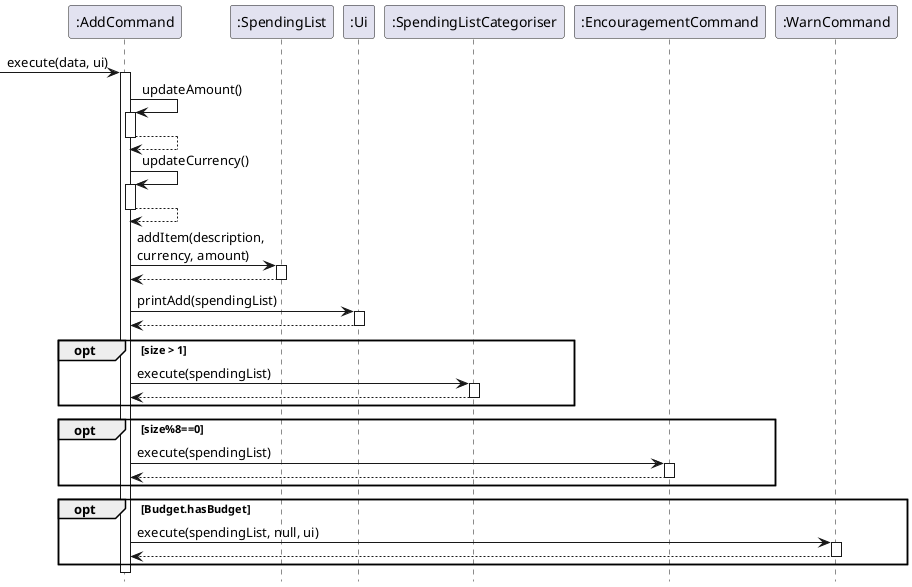 @startuml
hide footbox
->":AddCommand":execute(data, ui)
activate ":AddCommand"
":AddCommand" -> ":AddCommand": updateAmount()
activate ":AddCommand"
":AddCommand" --> ":AddCommand"
deactivate ":AddCommand"
":AddCommand" -> ":AddCommand": updateCurrency()
activate ":AddCommand"
":AddCommand" --> ":AddCommand"
deactivate ":AddCommand"
":AddCommand" -> ":SpendingList": addItem(description,\ncurrency, amount)
activate ":SpendingList"
":SpendingList" --> ":AddCommand"
deactivate ":SpendingList"
":AddCommand" -> ":Ui": printAdd(spendingList)
activate ":Ui"
":Ui" --> ":AddCommand"
deactivate ":Ui"
opt size > 1
":AddCommand" -> ":SpendingListCategoriser": execute(spendingList)
activate ":SpendingListCategoriser"
":SpendingListCategoriser" --> ":AddCommand"
deactivate ":SpendingListCategoriser"
end
opt size%8==0
":AddCommand" -> ":EncouragementCommand": execute(spendingList)
activate ":EncouragementCommand"
":EncouragementCommand" --> ":AddCommand"
deactivate ":EncouragementCommand"
end
opt Budget.hasBudget
":AddCommand" -> ":WarnCommand": execute(spendingList, null, ui)
activate ":WarnCommand"
":WarnCommand" --> ":AddCommand"
deactivate ":WarnCommand"
end
@enduml